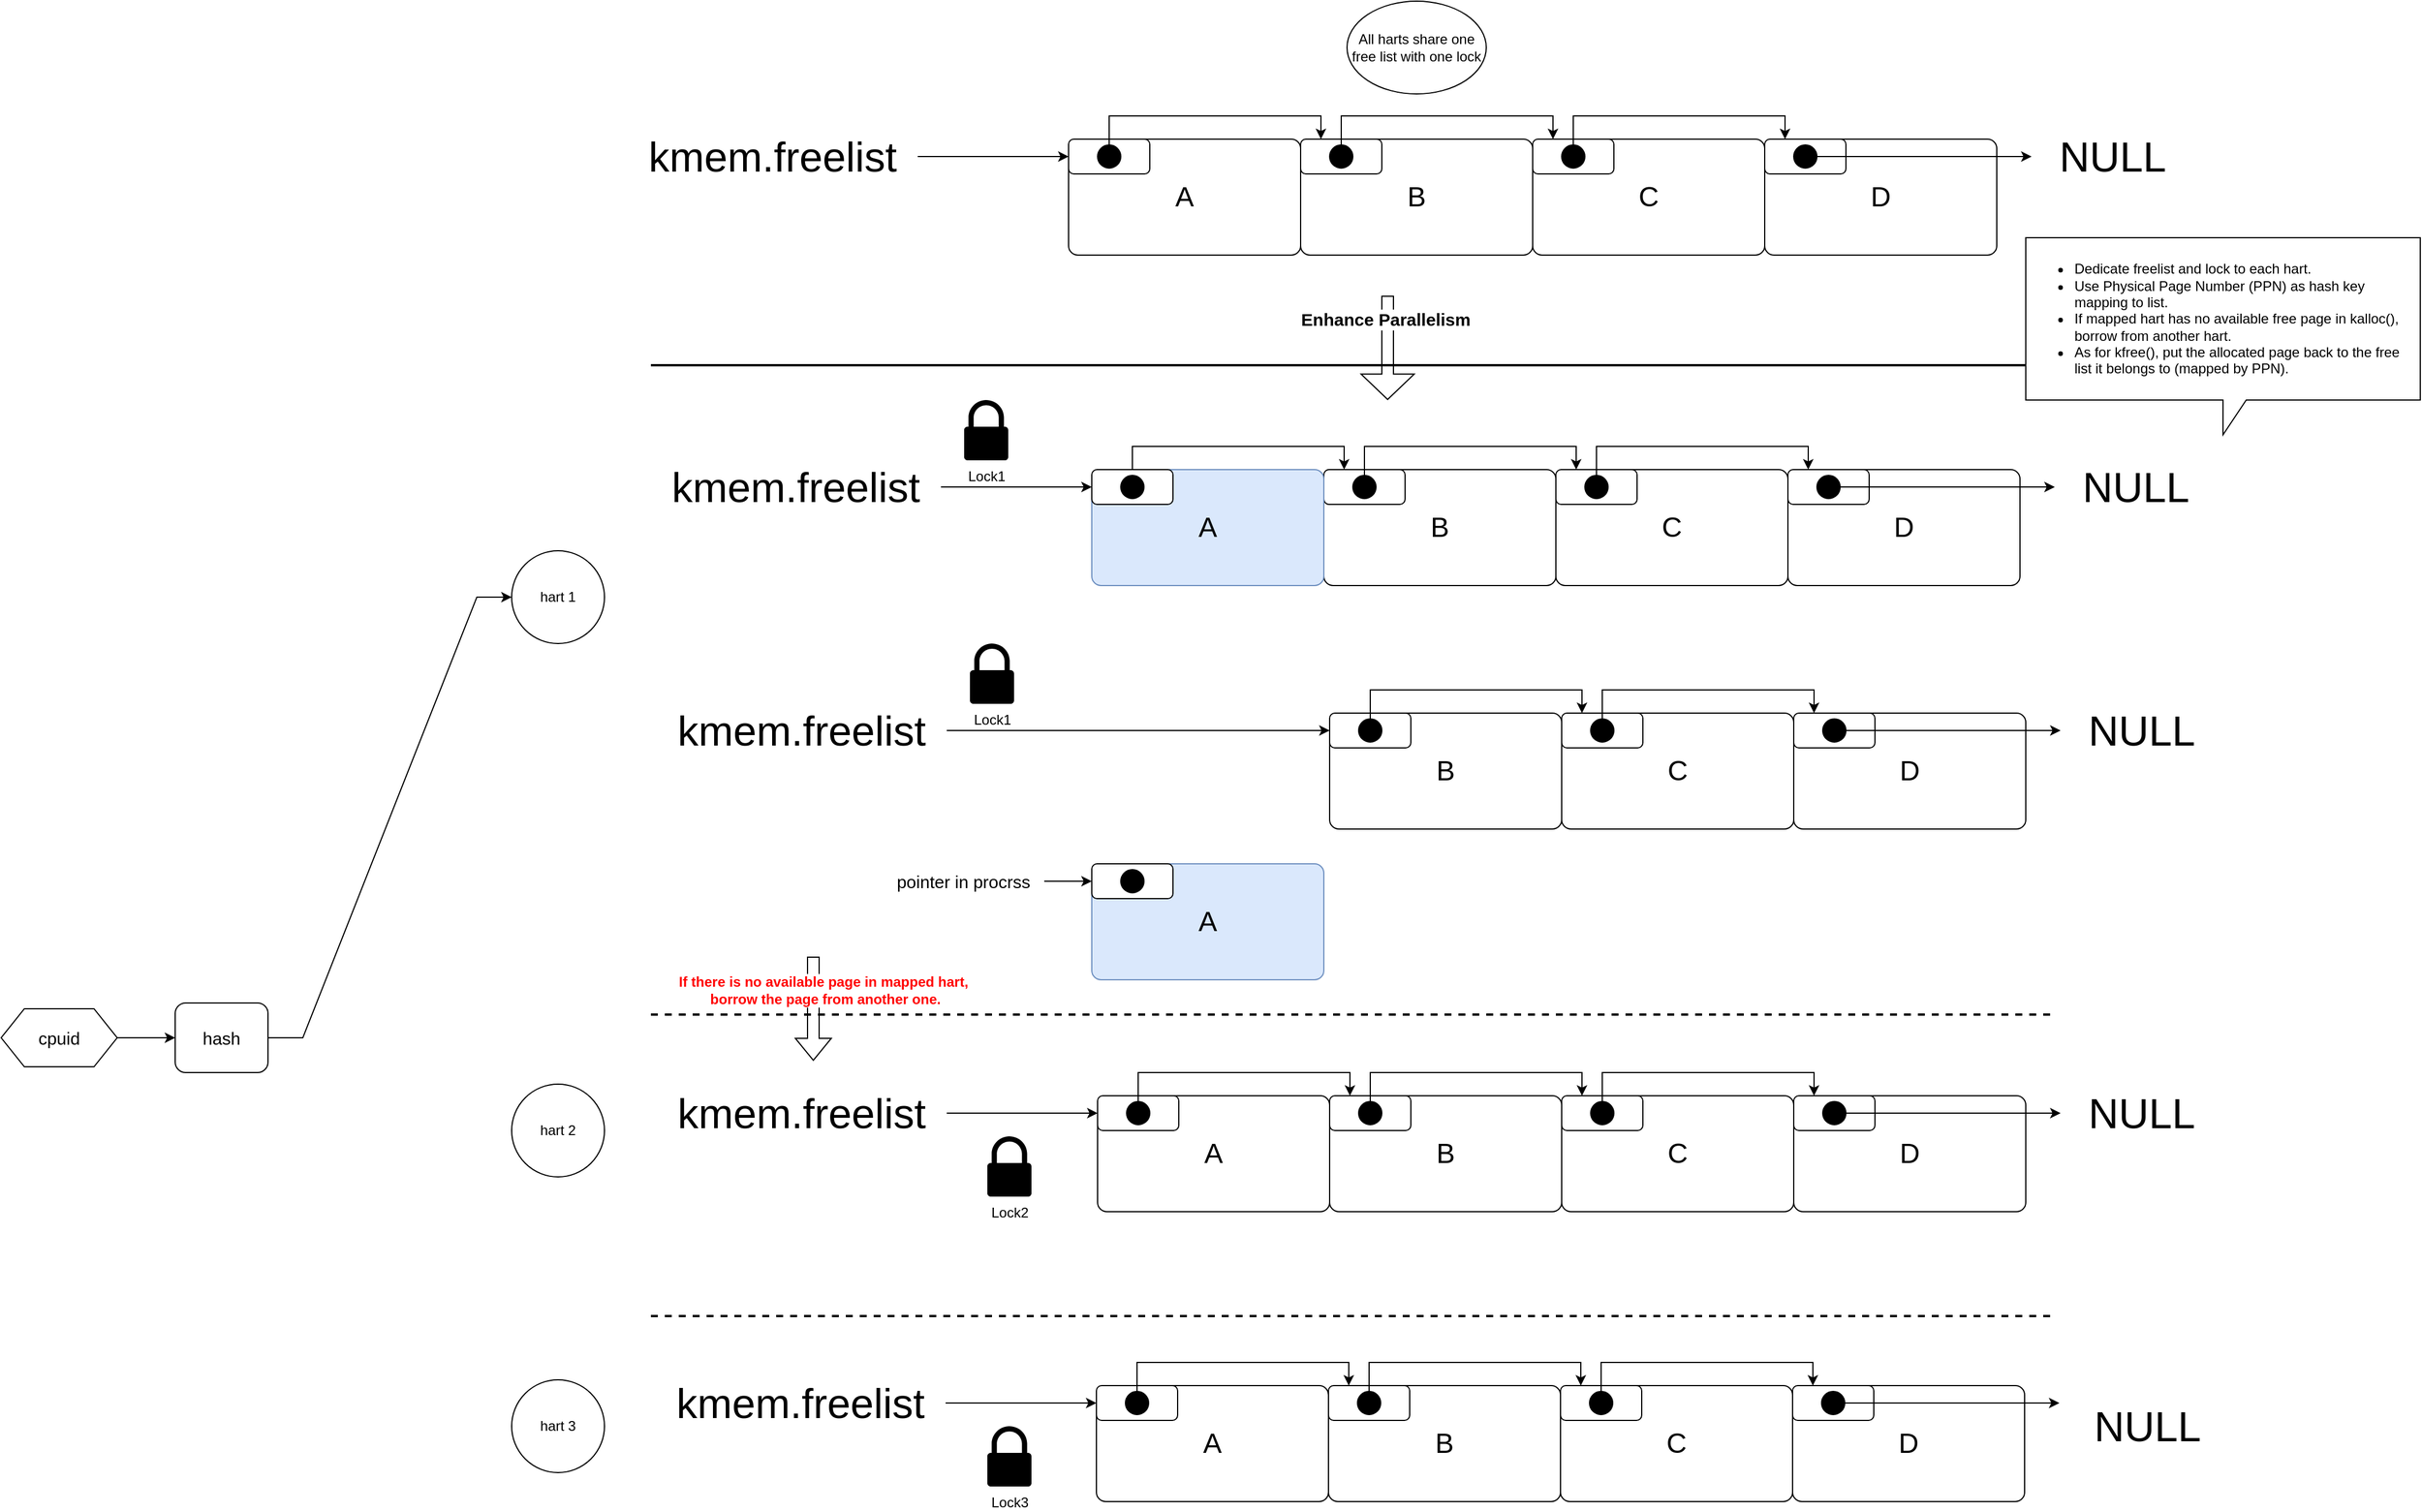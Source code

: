 <mxfile version="24.0.7" type="device" pages="2">
  <diagram name="kalloc" id="kCtoNxQHTIjTkG3MpHOd">
    <mxGraphModel dx="1991" dy="893" grid="1" gridSize="10" guides="1" tooltips="1" connect="1" arrows="1" fold="1" page="0" pageScale="1" pageWidth="1654" pageHeight="1169" math="0" shadow="0">
      <root>
        <mxCell id="0" />
        <mxCell id="1" parent="0" />
        <mxCell id="sLaRNnuvpdQnKBJ3Vaf9-1" value="" style="group;fontSize=24;" vertex="1" connectable="0" parent="1">
          <mxGeometry x="670" y="135" width="200" height="100" as="geometry" />
        </mxCell>
        <mxCell id="sLaRNnuvpdQnKBJ3Vaf9-2" value="A" style="rounded=1;whiteSpace=wrap;html=1;arcSize=8;fontSize=24;" vertex="1" parent="sLaRNnuvpdQnKBJ3Vaf9-1">
          <mxGeometry width="200" height="100" as="geometry" />
        </mxCell>
        <mxCell id="sLaRNnuvpdQnKBJ3Vaf9-3" value="" style="rounded=1;whiteSpace=wrap;html=1;fontSize=24;" vertex="1" parent="sLaRNnuvpdQnKBJ3Vaf9-1">
          <mxGeometry width="70" height="30" as="geometry" />
        </mxCell>
        <mxCell id="sLaRNnuvpdQnKBJ3Vaf9-4" value="" style="ellipse;whiteSpace=wrap;html=1;aspect=fixed;fillColor=#000000;fontSize=24;" vertex="1" parent="sLaRNnuvpdQnKBJ3Vaf9-1">
          <mxGeometry x="25" y="5" width="20" height="20" as="geometry" />
        </mxCell>
        <mxCell id="sLaRNnuvpdQnKBJ3Vaf9-5" value="" style="group;fontSize=24;" vertex="1" connectable="0" parent="1">
          <mxGeometry x="870" y="135" width="200" height="100" as="geometry" />
        </mxCell>
        <mxCell id="sLaRNnuvpdQnKBJ3Vaf9-6" value="B" style="rounded=1;whiteSpace=wrap;html=1;arcSize=8;fontSize=24;" vertex="1" parent="sLaRNnuvpdQnKBJ3Vaf9-5">
          <mxGeometry width="200" height="100" as="geometry" />
        </mxCell>
        <mxCell id="sLaRNnuvpdQnKBJ3Vaf9-7" value="" style="rounded=1;whiteSpace=wrap;html=1;fontSize=24;" vertex="1" parent="sLaRNnuvpdQnKBJ3Vaf9-5">
          <mxGeometry width="70" height="30" as="geometry" />
        </mxCell>
        <mxCell id="sLaRNnuvpdQnKBJ3Vaf9-8" value="" style="ellipse;whiteSpace=wrap;html=1;aspect=fixed;fillColor=#000000;fontSize=24;" vertex="1" parent="sLaRNnuvpdQnKBJ3Vaf9-5">
          <mxGeometry x="25" y="5" width="20" height="20" as="geometry" />
        </mxCell>
        <mxCell id="sLaRNnuvpdQnKBJ3Vaf9-9" value="" style="group;fontSize=24;" vertex="1" connectable="0" parent="1">
          <mxGeometry x="1070" y="135" width="200" height="100" as="geometry" />
        </mxCell>
        <mxCell id="sLaRNnuvpdQnKBJ3Vaf9-10" value="C" style="rounded=1;whiteSpace=wrap;html=1;arcSize=8;fontSize=24;" vertex="1" parent="sLaRNnuvpdQnKBJ3Vaf9-9">
          <mxGeometry width="200" height="100" as="geometry" />
        </mxCell>
        <mxCell id="sLaRNnuvpdQnKBJ3Vaf9-11" value="" style="rounded=1;whiteSpace=wrap;html=1;fontSize=24;" vertex="1" parent="sLaRNnuvpdQnKBJ3Vaf9-9">
          <mxGeometry width="70" height="30" as="geometry" />
        </mxCell>
        <mxCell id="sLaRNnuvpdQnKBJ3Vaf9-12" value="" style="ellipse;whiteSpace=wrap;html=1;aspect=fixed;fillColor=#000000;fontSize=24;" vertex="1" parent="sLaRNnuvpdQnKBJ3Vaf9-9">
          <mxGeometry x="25" y="5" width="20" height="20" as="geometry" />
        </mxCell>
        <mxCell id="sLaRNnuvpdQnKBJ3Vaf9-13" value="" style="group;fontSize=24;" vertex="1" connectable="0" parent="1">
          <mxGeometry x="1270" y="135" width="200" height="100" as="geometry" />
        </mxCell>
        <mxCell id="sLaRNnuvpdQnKBJ3Vaf9-14" value="D" style="rounded=1;whiteSpace=wrap;html=1;arcSize=8;fontSize=24;" vertex="1" parent="sLaRNnuvpdQnKBJ3Vaf9-13">
          <mxGeometry width="200" height="100" as="geometry" />
        </mxCell>
        <mxCell id="sLaRNnuvpdQnKBJ3Vaf9-15" value="" style="rounded=1;whiteSpace=wrap;html=1;fontSize=24;" vertex="1" parent="sLaRNnuvpdQnKBJ3Vaf9-13">
          <mxGeometry width="70" height="30" as="geometry" />
        </mxCell>
        <mxCell id="sLaRNnuvpdQnKBJ3Vaf9-16" value="" style="ellipse;whiteSpace=wrap;html=1;aspect=fixed;fillColor=#000000;fontSize=24;" vertex="1" parent="sLaRNnuvpdQnKBJ3Vaf9-13">
          <mxGeometry x="25" y="5" width="20" height="20" as="geometry" />
        </mxCell>
        <mxCell id="sLaRNnuvpdQnKBJ3Vaf9-17" style="edgeStyle=orthogonalEdgeStyle;rounded=0;orthogonalLoop=1;jettySize=auto;html=1;entryX=0;entryY=0.5;entryDx=0;entryDy=0;" edge="1" parent="1" source="sLaRNnuvpdQnKBJ3Vaf9-18" target="sLaRNnuvpdQnKBJ3Vaf9-3">
          <mxGeometry relative="1" as="geometry" />
        </mxCell>
        <mxCell id="sLaRNnuvpdQnKBJ3Vaf9-18" value="&lt;span style=&quot;font-size: 36px;&quot;&gt;kmem.freelist&lt;/span&gt;" style="text;html=1;align=center;verticalAlign=middle;whiteSpace=wrap;rounded=0;" vertex="1" parent="1">
          <mxGeometry x="290" y="130" width="250" height="40" as="geometry" />
        </mxCell>
        <mxCell id="sLaRNnuvpdQnKBJ3Vaf9-19" style="edgeStyle=orthogonalEdgeStyle;rounded=0;orthogonalLoop=1;jettySize=auto;html=1;exitX=0.5;exitY=0;exitDx=0;exitDy=0;entryX=0.25;entryY=0;entryDx=0;entryDy=0;fontSize=24;" edge="1" parent="1" source="sLaRNnuvpdQnKBJ3Vaf9-4" target="sLaRNnuvpdQnKBJ3Vaf9-7">
          <mxGeometry relative="1" as="geometry" />
        </mxCell>
        <mxCell id="sLaRNnuvpdQnKBJ3Vaf9-20" style="edgeStyle=orthogonalEdgeStyle;rounded=0;orthogonalLoop=1;jettySize=auto;html=1;exitX=0.5;exitY=0;exitDx=0;exitDy=0;entryX=0.25;entryY=0;entryDx=0;entryDy=0;fontSize=24;" edge="1" parent="1" source="sLaRNnuvpdQnKBJ3Vaf9-8" target="sLaRNnuvpdQnKBJ3Vaf9-11">
          <mxGeometry relative="1" as="geometry" />
        </mxCell>
        <mxCell id="sLaRNnuvpdQnKBJ3Vaf9-21" style="edgeStyle=orthogonalEdgeStyle;rounded=0;orthogonalLoop=1;jettySize=auto;html=1;exitX=0.5;exitY=0;exitDx=0;exitDy=0;entryX=0.25;entryY=0;entryDx=0;entryDy=0;fontSize=24;" edge="1" parent="1" source="sLaRNnuvpdQnKBJ3Vaf9-12" target="sLaRNnuvpdQnKBJ3Vaf9-15">
          <mxGeometry relative="1" as="geometry" />
        </mxCell>
        <mxCell id="sLaRNnuvpdQnKBJ3Vaf9-22" value="&lt;span style=&quot;font-size: 36px;&quot;&gt;NULL&lt;/span&gt;" style="text;html=1;align=center;verticalAlign=middle;whiteSpace=wrap;rounded=0;" vertex="1" parent="1">
          <mxGeometry x="1500" y="130" width="140" height="40" as="geometry" />
        </mxCell>
        <mxCell id="sLaRNnuvpdQnKBJ3Vaf9-23" style="edgeStyle=orthogonalEdgeStyle;rounded=0;orthogonalLoop=1;jettySize=auto;html=1;exitX=1;exitY=0.5;exitDx=0;exitDy=0;" edge="1" parent="1" source="sLaRNnuvpdQnKBJ3Vaf9-16" target="sLaRNnuvpdQnKBJ3Vaf9-22">
          <mxGeometry relative="1" as="geometry" />
        </mxCell>
        <mxCell id="sLaRNnuvpdQnKBJ3Vaf9-26" value="Lock1" style="sketch=0;pointerEvents=1;shadow=0;dashed=0;html=1;strokeColor=none;fillColor=#000000;labelPosition=center;verticalLabelPosition=bottom;verticalAlign=top;outlineConnect=0;align=center;shape=mxgraph.office.security.lock_protected;" vertex="1" parent="1">
          <mxGeometry x="580" y="360" width="38" height="52" as="geometry" />
        </mxCell>
        <mxCell id="sLaRNnuvpdQnKBJ3Vaf9-31" value="" style="group;fontSize=24;" vertex="1" connectable="0" parent="1">
          <mxGeometry x="890" y="420" width="200" height="100" as="geometry" />
        </mxCell>
        <mxCell id="sLaRNnuvpdQnKBJ3Vaf9-32" value="B" style="rounded=1;whiteSpace=wrap;html=1;arcSize=8;fontSize=24;" vertex="1" parent="sLaRNnuvpdQnKBJ3Vaf9-31">
          <mxGeometry width="200" height="100" as="geometry" />
        </mxCell>
        <mxCell id="sLaRNnuvpdQnKBJ3Vaf9-33" value="" style="rounded=1;whiteSpace=wrap;html=1;fontSize=24;" vertex="1" parent="sLaRNnuvpdQnKBJ3Vaf9-31">
          <mxGeometry width="70" height="30" as="geometry" />
        </mxCell>
        <mxCell id="sLaRNnuvpdQnKBJ3Vaf9-34" value="" style="ellipse;whiteSpace=wrap;html=1;aspect=fixed;fillColor=#000000;fontSize=24;" vertex="1" parent="sLaRNnuvpdQnKBJ3Vaf9-31">
          <mxGeometry x="25" y="5" width="20" height="20" as="geometry" />
        </mxCell>
        <mxCell id="sLaRNnuvpdQnKBJ3Vaf9-35" value="" style="group;fontSize=24;" vertex="1" connectable="0" parent="1">
          <mxGeometry x="1090" y="420" width="200" height="100" as="geometry" />
        </mxCell>
        <mxCell id="sLaRNnuvpdQnKBJ3Vaf9-36" value="C" style="rounded=1;whiteSpace=wrap;html=1;arcSize=8;fontSize=24;" vertex="1" parent="sLaRNnuvpdQnKBJ3Vaf9-35">
          <mxGeometry width="200" height="100" as="geometry" />
        </mxCell>
        <mxCell id="sLaRNnuvpdQnKBJ3Vaf9-37" value="" style="rounded=1;whiteSpace=wrap;html=1;fontSize=24;" vertex="1" parent="sLaRNnuvpdQnKBJ3Vaf9-35">
          <mxGeometry width="70" height="30" as="geometry" />
        </mxCell>
        <mxCell id="sLaRNnuvpdQnKBJ3Vaf9-38" value="" style="ellipse;whiteSpace=wrap;html=1;aspect=fixed;fillColor=#000000;fontSize=24;" vertex="1" parent="sLaRNnuvpdQnKBJ3Vaf9-35">
          <mxGeometry x="25" y="5" width="20" height="20" as="geometry" />
        </mxCell>
        <mxCell id="sLaRNnuvpdQnKBJ3Vaf9-39" value="" style="group;fontSize=24;" vertex="1" connectable="0" parent="1">
          <mxGeometry x="1290" y="420" width="200" height="100" as="geometry" />
        </mxCell>
        <mxCell id="sLaRNnuvpdQnKBJ3Vaf9-40" value="D" style="rounded=1;whiteSpace=wrap;html=1;arcSize=8;fontSize=24;" vertex="1" parent="sLaRNnuvpdQnKBJ3Vaf9-39">
          <mxGeometry width="200" height="100" as="geometry" />
        </mxCell>
        <mxCell id="sLaRNnuvpdQnKBJ3Vaf9-41" value="" style="rounded=1;whiteSpace=wrap;html=1;fontSize=24;" vertex="1" parent="sLaRNnuvpdQnKBJ3Vaf9-39">
          <mxGeometry width="70" height="30" as="geometry" />
        </mxCell>
        <mxCell id="sLaRNnuvpdQnKBJ3Vaf9-42" value="" style="ellipse;whiteSpace=wrap;html=1;aspect=fixed;fillColor=#000000;fontSize=24;" vertex="1" parent="sLaRNnuvpdQnKBJ3Vaf9-39">
          <mxGeometry x="25" y="5" width="20" height="20" as="geometry" />
        </mxCell>
        <mxCell id="sLaRNnuvpdQnKBJ3Vaf9-43" style="edgeStyle=orthogonalEdgeStyle;rounded=0;orthogonalLoop=1;jettySize=auto;html=1;entryX=0;entryY=0.5;entryDx=0;entryDy=0;" edge="1" source="sLaRNnuvpdQnKBJ3Vaf9-44" target="sLaRNnuvpdQnKBJ3Vaf9-29" parent="1">
          <mxGeometry relative="1" as="geometry" />
        </mxCell>
        <mxCell id="sLaRNnuvpdQnKBJ3Vaf9-44" value="&lt;span style=&quot;font-size: 36px;&quot;&gt;kmem.freelist&lt;/span&gt;" style="text;html=1;align=center;verticalAlign=middle;whiteSpace=wrap;rounded=0;" vertex="1" parent="1">
          <mxGeometry x="310" y="415" width="250" height="40" as="geometry" />
        </mxCell>
        <mxCell id="sLaRNnuvpdQnKBJ3Vaf9-45" style="edgeStyle=orthogonalEdgeStyle;rounded=0;orthogonalLoop=1;jettySize=auto;html=1;exitX=0.5;exitY=0;exitDx=0;exitDy=0;entryX=0.25;entryY=0;entryDx=0;entryDy=0;fontSize=24;" edge="1" source="sLaRNnuvpdQnKBJ3Vaf9-30" target="sLaRNnuvpdQnKBJ3Vaf9-33" parent="1">
          <mxGeometry relative="1" as="geometry" />
        </mxCell>
        <mxCell id="sLaRNnuvpdQnKBJ3Vaf9-46" style="edgeStyle=orthogonalEdgeStyle;rounded=0;orthogonalLoop=1;jettySize=auto;html=1;exitX=0.5;exitY=0;exitDx=0;exitDy=0;entryX=0.25;entryY=0;entryDx=0;entryDy=0;fontSize=24;" edge="1" source="sLaRNnuvpdQnKBJ3Vaf9-34" target="sLaRNnuvpdQnKBJ3Vaf9-37" parent="1">
          <mxGeometry relative="1" as="geometry" />
        </mxCell>
        <mxCell id="sLaRNnuvpdQnKBJ3Vaf9-47" style="edgeStyle=orthogonalEdgeStyle;rounded=0;orthogonalLoop=1;jettySize=auto;html=1;exitX=0.5;exitY=0;exitDx=0;exitDy=0;entryX=0.25;entryY=0;entryDx=0;entryDy=0;fontSize=24;" edge="1" source="sLaRNnuvpdQnKBJ3Vaf9-38" target="sLaRNnuvpdQnKBJ3Vaf9-41" parent="1">
          <mxGeometry relative="1" as="geometry" />
        </mxCell>
        <mxCell id="sLaRNnuvpdQnKBJ3Vaf9-48" value="&lt;span style=&quot;font-size: 36px;&quot;&gt;NULL&lt;/span&gt;" style="text;html=1;align=center;verticalAlign=middle;whiteSpace=wrap;rounded=0;" vertex="1" parent="1">
          <mxGeometry x="1520" y="415" width="140" height="40" as="geometry" />
        </mxCell>
        <mxCell id="sLaRNnuvpdQnKBJ3Vaf9-49" style="edgeStyle=orthogonalEdgeStyle;rounded=0;orthogonalLoop=1;jettySize=auto;html=1;exitX=1;exitY=0.5;exitDx=0;exitDy=0;" edge="1" source="sLaRNnuvpdQnKBJ3Vaf9-42" target="sLaRNnuvpdQnKBJ3Vaf9-48" parent="1">
          <mxGeometry relative="1" as="geometry" />
        </mxCell>
        <mxCell id="sLaRNnuvpdQnKBJ3Vaf9-50" value="" style="endArrow=none;html=1;rounded=0;strokeWidth=2;" edge="1" parent="1">
          <mxGeometry width="50" height="50" relative="1" as="geometry">
            <mxPoint x="310" y="330" as="sourcePoint" />
            <mxPoint x="1520.909" y="330" as="targetPoint" />
          </mxGeometry>
        </mxCell>
        <mxCell id="sLaRNnuvpdQnKBJ3Vaf9-51" value="" style="group;fontSize=24;" vertex="1" connectable="0" parent="1">
          <mxGeometry x="695" y="960" width="200" height="100" as="geometry" />
        </mxCell>
        <mxCell id="sLaRNnuvpdQnKBJ3Vaf9-52" value="A" style="rounded=1;whiteSpace=wrap;html=1;arcSize=8;fontSize=24;" vertex="1" parent="sLaRNnuvpdQnKBJ3Vaf9-51">
          <mxGeometry width="200" height="100" as="geometry" />
        </mxCell>
        <mxCell id="sLaRNnuvpdQnKBJ3Vaf9-53" value="" style="rounded=1;whiteSpace=wrap;html=1;fontSize=24;" vertex="1" parent="sLaRNnuvpdQnKBJ3Vaf9-51">
          <mxGeometry width="70" height="30" as="geometry" />
        </mxCell>
        <mxCell id="sLaRNnuvpdQnKBJ3Vaf9-54" value="" style="ellipse;whiteSpace=wrap;html=1;aspect=fixed;fillColor=#000000;fontSize=24;" vertex="1" parent="sLaRNnuvpdQnKBJ3Vaf9-51">
          <mxGeometry x="25" y="5" width="20" height="20" as="geometry" />
        </mxCell>
        <mxCell id="sLaRNnuvpdQnKBJ3Vaf9-55" value="" style="group;fontSize=24;" vertex="1" connectable="0" parent="1">
          <mxGeometry x="895" y="960" width="200" height="100" as="geometry" />
        </mxCell>
        <mxCell id="sLaRNnuvpdQnKBJ3Vaf9-56" value="B" style="rounded=1;whiteSpace=wrap;html=1;arcSize=8;fontSize=24;" vertex="1" parent="sLaRNnuvpdQnKBJ3Vaf9-55">
          <mxGeometry width="200" height="100" as="geometry" />
        </mxCell>
        <mxCell id="sLaRNnuvpdQnKBJ3Vaf9-57" value="" style="rounded=1;whiteSpace=wrap;html=1;fontSize=24;" vertex="1" parent="sLaRNnuvpdQnKBJ3Vaf9-55">
          <mxGeometry width="70" height="30" as="geometry" />
        </mxCell>
        <mxCell id="sLaRNnuvpdQnKBJ3Vaf9-58" value="" style="ellipse;whiteSpace=wrap;html=1;aspect=fixed;fillColor=#000000;fontSize=24;" vertex="1" parent="sLaRNnuvpdQnKBJ3Vaf9-55">
          <mxGeometry x="25" y="5" width="20" height="20" as="geometry" />
        </mxCell>
        <mxCell id="sLaRNnuvpdQnKBJ3Vaf9-59" value="" style="group;fontSize=24;" vertex="1" connectable="0" parent="1">
          <mxGeometry x="1095" y="960" width="200" height="100" as="geometry" />
        </mxCell>
        <mxCell id="sLaRNnuvpdQnKBJ3Vaf9-60" value="C" style="rounded=1;whiteSpace=wrap;html=1;arcSize=8;fontSize=24;" vertex="1" parent="sLaRNnuvpdQnKBJ3Vaf9-59">
          <mxGeometry width="200" height="100" as="geometry" />
        </mxCell>
        <mxCell id="sLaRNnuvpdQnKBJ3Vaf9-61" value="" style="rounded=1;whiteSpace=wrap;html=1;fontSize=24;" vertex="1" parent="sLaRNnuvpdQnKBJ3Vaf9-59">
          <mxGeometry width="70" height="30" as="geometry" />
        </mxCell>
        <mxCell id="sLaRNnuvpdQnKBJ3Vaf9-62" value="" style="ellipse;whiteSpace=wrap;html=1;aspect=fixed;fillColor=#000000;fontSize=24;" vertex="1" parent="sLaRNnuvpdQnKBJ3Vaf9-59">
          <mxGeometry x="25" y="5" width="20" height="20" as="geometry" />
        </mxCell>
        <mxCell id="sLaRNnuvpdQnKBJ3Vaf9-63" value="" style="group;fontSize=24;" vertex="1" connectable="0" parent="1">
          <mxGeometry x="1295" y="960" width="200" height="100" as="geometry" />
        </mxCell>
        <mxCell id="sLaRNnuvpdQnKBJ3Vaf9-64" value="D" style="rounded=1;whiteSpace=wrap;html=1;arcSize=8;fontSize=24;" vertex="1" parent="sLaRNnuvpdQnKBJ3Vaf9-63">
          <mxGeometry width="200" height="100" as="geometry" />
        </mxCell>
        <mxCell id="sLaRNnuvpdQnKBJ3Vaf9-65" value="" style="rounded=1;whiteSpace=wrap;html=1;fontSize=24;" vertex="1" parent="sLaRNnuvpdQnKBJ3Vaf9-63">
          <mxGeometry width="70" height="30" as="geometry" />
        </mxCell>
        <mxCell id="sLaRNnuvpdQnKBJ3Vaf9-66" value="" style="ellipse;whiteSpace=wrap;html=1;aspect=fixed;fillColor=#000000;fontSize=24;" vertex="1" parent="sLaRNnuvpdQnKBJ3Vaf9-63">
          <mxGeometry x="25" y="5" width="20" height="20" as="geometry" />
        </mxCell>
        <mxCell id="sLaRNnuvpdQnKBJ3Vaf9-67" style="edgeStyle=orthogonalEdgeStyle;rounded=0;orthogonalLoop=1;jettySize=auto;html=1;entryX=0;entryY=0.5;entryDx=0;entryDy=0;" edge="1" source="sLaRNnuvpdQnKBJ3Vaf9-68" target="sLaRNnuvpdQnKBJ3Vaf9-53" parent="1">
          <mxGeometry relative="1" as="geometry" />
        </mxCell>
        <mxCell id="sLaRNnuvpdQnKBJ3Vaf9-68" value="&lt;span style=&quot;font-size: 36px;&quot;&gt;kmem.freelist&lt;/span&gt;" style="text;html=1;align=center;verticalAlign=middle;whiteSpace=wrap;rounded=0;" vertex="1" parent="1">
          <mxGeometry x="315" y="955" width="250" height="40" as="geometry" />
        </mxCell>
        <mxCell id="sLaRNnuvpdQnKBJ3Vaf9-69" style="edgeStyle=orthogonalEdgeStyle;rounded=0;orthogonalLoop=1;jettySize=auto;html=1;exitX=0.5;exitY=0;exitDx=0;exitDy=0;entryX=0.25;entryY=0;entryDx=0;entryDy=0;fontSize=24;" edge="1" source="sLaRNnuvpdQnKBJ3Vaf9-54" target="sLaRNnuvpdQnKBJ3Vaf9-57" parent="1">
          <mxGeometry relative="1" as="geometry" />
        </mxCell>
        <mxCell id="sLaRNnuvpdQnKBJ3Vaf9-70" style="edgeStyle=orthogonalEdgeStyle;rounded=0;orthogonalLoop=1;jettySize=auto;html=1;exitX=0.5;exitY=0;exitDx=0;exitDy=0;entryX=0.25;entryY=0;entryDx=0;entryDy=0;fontSize=24;" edge="1" source="sLaRNnuvpdQnKBJ3Vaf9-58" target="sLaRNnuvpdQnKBJ3Vaf9-61" parent="1">
          <mxGeometry relative="1" as="geometry" />
        </mxCell>
        <mxCell id="sLaRNnuvpdQnKBJ3Vaf9-71" style="edgeStyle=orthogonalEdgeStyle;rounded=0;orthogonalLoop=1;jettySize=auto;html=1;exitX=0.5;exitY=0;exitDx=0;exitDy=0;entryX=0.25;entryY=0;entryDx=0;entryDy=0;fontSize=24;" edge="1" source="sLaRNnuvpdQnKBJ3Vaf9-62" target="sLaRNnuvpdQnKBJ3Vaf9-65" parent="1">
          <mxGeometry relative="1" as="geometry" />
        </mxCell>
        <mxCell id="sLaRNnuvpdQnKBJ3Vaf9-72" value="&lt;span style=&quot;font-size: 36px;&quot;&gt;NULL&lt;/span&gt;" style="text;html=1;align=center;verticalAlign=middle;whiteSpace=wrap;rounded=0;" vertex="1" parent="1">
          <mxGeometry x="1525" y="955" width="140" height="40" as="geometry" />
        </mxCell>
        <mxCell id="sLaRNnuvpdQnKBJ3Vaf9-73" style="edgeStyle=orthogonalEdgeStyle;rounded=0;orthogonalLoop=1;jettySize=auto;html=1;exitX=1;exitY=0.5;exitDx=0;exitDy=0;" edge="1" source="sLaRNnuvpdQnKBJ3Vaf9-66" target="sLaRNnuvpdQnKBJ3Vaf9-72" parent="1">
          <mxGeometry relative="1" as="geometry" />
        </mxCell>
        <mxCell id="sLaRNnuvpdQnKBJ3Vaf9-74" value="" style="group;fontSize=24;" vertex="1" connectable="0" parent="1">
          <mxGeometry x="694" y="1210" width="200" height="100" as="geometry" />
        </mxCell>
        <mxCell id="sLaRNnuvpdQnKBJ3Vaf9-75" value="A" style="rounded=1;whiteSpace=wrap;html=1;arcSize=8;fontSize=24;" vertex="1" parent="sLaRNnuvpdQnKBJ3Vaf9-74">
          <mxGeometry width="200" height="100" as="geometry" />
        </mxCell>
        <mxCell id="sLaRNnuvpdQnKBJ3Vaf9-76" value="" style="rounded=1;whiteSpace=wrap;html=1;fontSize=24;" vertex="1" parent="sLaRNnuvpdQnKBJ3Vaf9-74">
          <mxGeometry width="70" height="30" as="geometry" />
        </mxCell>
        <mxCell id="sLaRNnuvpdQnKBJ3Vaf9-77" value="" style="ellipse;whiteSpace=wrap;html=1;aspect=fixed;fillColor=#000000;fontSize=24;" vertex="1" parent="sLaRNnuvpdQnKBJ3Vaf9-74">
          <mxGeometry x="25" y="5" width="20" height="20" as="geometry" />
        </mxCell>
        <mxCell id="sLaRNnuvpdQnKBJ3Vaf9-78" value="" style="group;fontSize=24;" vertex="1" connectable="0" parent="1">
          <mxGeometry x="894" y="1210" width="200" height="100" as="geometry" />
        </mxCell>
        <mxCell id="sLaRNnuvpdQnKBJ3Vaf9-79" value="B" style="rounded=1;whiteSpace=wrap;html=1;arcSize=8;fontSize=24;" vertex="1" parent="sLaRNnuvpdQnKBJ3Vaf9-78">
          <mxGeometry width="200" height="100" as="geometry" />
        </mxCell>
        <mxCell id="sLaRNnuvpdQnKBJ3Vaf9-80" value="" style="rounded=1;whiteSpace=wrap;html=1;fontSize=24;" vertex="1" parent="sLaRNnuvpdQnKBJ3Vaf9-78">
          <mxGeometry width="70" height="30" as="geometry" />
        </mxCell>
        <mxCell id="sLaRNnuvpdQnKBJ3Vaf9-81" value="" style="ellipse;whiteSpace=wrap;html=1;aspect=fixed;fillColor=#000000;fontSize=24;" vertex="1" parent="sLaRNnuvpdQnKBJ3Vaf9-78">
          <mxGeometry x="25" y="5" width="20" height="20" as="geometry" />
        </mxCell>
        <mxCell id="sLaRNnuvpdQnKBJ3Vaf9-82" value="" style="group;fontSize=24;" vertex="1" connectable="0" parent="1">
          <mxGeometry x="1094" y="1210" width="200" height="100" as="geometry" />
        </mxCell>
        <mxCell id="sLaRNnuvpdQnKBJ3Vaf9-83" value="C" style="rounded=1;whiteSpace=wrap;html=1;arcSize=8;fontSize=24;" vertex="1" parent="sLaRNnuvpdQnKBJ3Vaf9-82">
          <mxGeometry width="200" height="100" as="geometry" />
        </mxCell>
        <mxCell id="sLaRNnuvpdQnKBJ3Vaf9-84" value="" style="rounded=1;whiteSpace=wrap;html=1;fontSize=24;" vertex="1" parent="sLaRNnuvpdQnKBJ3Vaf9-82">
          <mxGeometry width="70" height="30" as="geometry" />
        </mxCell>
        <mxCell id="sLaRNnuvpdQnKBJ3Vaf9-85" value="" style="ellipse;whiteSpace=wrap;html=1;aspect=fixed;fillColor=#000000;fontSize=24;" vertex="1" parent="sLaRNnuvpdQnKBJ3Vaf9-82">
          <mxGeometry x="25" y="5" width="20" height="20" as="geometry" />
        </mxCell>
        <mxCell id="sLaRNnuvpdQnKBJ3Vaf9-86" value="" style="group;fontSize=24;" vertex="1" connectable="0" parent="1">
          <mxGeometry x="1294" y="1210" width="200" height="100" as="geometry" />
        </mxCell>
        <mxCell id="sLaRNnuvpdQnKBJ3Vaf9-87" value="D" style="rounded=1;whiteSpace=wrap;html=1;arcSize=8;fontSize=24;" vertex="1" parent="sLaRNnuvpdQnKBJ3Vaf9-86">
          <mxGeometry width="200" height="100" as="geometry" />
        </mxCell>
        <mxCell id="sLaRNnuvpdQnKBJ3Vaf9-88" value="" style="rounded=1;whiteSpace=wrap;html=1;fontSize=24;" vertex="1" parent="sLaRNnuvpdQnKBJ3Vaf9-86">
          <mxGeometry width="70" height="30" as="geometry" />
        </mxCell>
        <mxCell id="sLaRNnuvpdQnKBJ3Vaf9-89" value="" style="ellipse;whiteSpace=wrap;html=1;aspect=fixed;fillColor=#000000;fontSize=24;" vertex="1" parent="sLaRNnuvpdQnKBJ3Vaf9-86">
          <mxGeometry x="25" y="5" width="20" height="20" as="geometry" />
        </mxCell>
        <mxCell id="sLaRNnuvpdQnKBJ3Vaf9-90" style="edgeStyle=orthogonalEdgeStyle;rounded=0;orthogonalLoop=1;jettySize=auto;html=1;entryX=0;entryY=0.5;entryDx=0;entryDy=0;" edge="1" source="sLaRNnuvpdQnKBJ3Vaf9-91" target="sLaRNnuvpdQnKBJ3Vaf9-76" parent="1">
          <mxGeometry relative="1" as="geometry" />
        </mxCell>
        <mxCell id="sLaRNnuvpdQnKBJ3Vaf9-91" value="&lt;span style=&quot;font-size: 36px;&quot;&gt;kmem.freelist&lt;/span&gt;" style="text;html=1;align=center;verticalAlign=middle;whiteSpace=wrap;rounded=0;" vertex="1" parent="1">
          <mxGeometry x="314" y="1205" width="250" height="40" as="geometry" />
        </mxCell>
        <mxCell id="sLaRNnuvpdQnKBJ3Vaf9-92" style="edgeStyle=orthogonalEdgeStyle;rounded=0;orthogonalLoop=1;jettySize=auto;html=1;exitX=0.5;exitY=0;exitDx=0;exitDy=0;entryX=0.25;entryY=0;entryDx=0;entryDy=0;fontSize=24;" edge="1" source="sLaRNnuvpdQnKBJ3Vaf9-77" target="sLaRNnuvpdQnKBJ3Vaf9-80" parent="1">
          <mxGeometry relative="1" as="geometry" />
        </mxCell>
        <mxCell id="sLaRNnuvpdQnKBJ3Vaf9-93" style="edgeStyle=orthogonalEdgeStyle;rounded=0;orthogonalLoop=1;jettySize=auto;html=1;exitX=0.5;exitY=0;exitDx=0;exitDy=0;entryX=0.25;entryY=0;entryDx=0;entryDy=0;fontSize=24;" edge="1" source="sLaRNnuvpdQnKBJ3Vaf9-81" target="sLaRNnuvpdQnKBJ3Vaf9-84" parent="1">
          <mxGeometry relative="1" as="geometry" />
        </mxCell>
        <mxCell id="sLaRNnuvpdQnKBJ3Vaf9-94" style="edgeStyle=orthogonalEdgeStyle;rounded=0;orthogonalLoop=1;jettySize=auto;html=1;exitX=0.5;exitY=0;exitDx=0;exitDy=0;entryX=0.25;entryY=0;entryDx=0;entryDy=0;fontSize=24;" edge="1" source="sLaRNnuvpdQnKBJ3Vaf9-85" target="sLaRNnuvpdQnKBJ3Vaf9-88" parent="1">
          <mxGeometry relative="1" as="geometry" />
        </mxCell>
        <mxCell id="sLaRNnuvpdQnKBJ3Vaf9-95" value="&lt;span style=&quot;font-size: 36px;&quot;&gt;NULL&lt;/span&gt;" style="text;html=1;align=center;verticalAlign=middle;whiteSpace=wrap;rounded=0;" vertex="1" parent="1">
          <mxGeometry x="1530" y="1225" width="140" height="40" as="geometry" />
        </mxCell>
        <mxCell id="sLaRNnuvpdQnKBJ3Vaf9-96" style="edgeStyle=orthogonalEdgeStyle;rounded=0;orthogonalLoop=1;jettySize=auto;html=1;exitX=1;exitY=0.5;exitDx=0;exitDy=0;" edge="1" source="sLaRNnuvpdQnKBJ3Vaf9-89" parent="1">
          <mxGeometry relative="1" as="geometry">
            <mxPoint x="1524" y="1225" as="targetPoint" />
          </mxGeometry>
        </mxCell>
        <mxCell id="sLaRNnuvpdQnKBJ3Vaf9-97" value="All harts share one free list with one lock" style="ellipse;whiteSpace=wrap;html=1;" vertex="1" parent="1">
          <mxGeometry x="910" y="16" width="120" height="80" as="geometry" />
        </mxCell>
        <mxCell id="sLaRNnuvpdQnKBJ3Vaf9-98" value="" style="shape=flexArrow;endArrow=classic;html=1;rounded=0;endWidth=34.815;endSize=6.97;" edge="1" parent="1">
          <mxGeometry width="50" height="50" relative="1" as="geometry">
            <mxPoint x="945" y="270" as="sourcePoint" />
            <mxPoint x="945" y="360" as="targetPoint" />
          </mxGeometry>
        </mxCell>
        <mxCell id="sLaRNnuvpdQnKBJ3Vaf9-99" value="&lt;font style=&quot;font-size: 15px;&quot;&gt;&lt;b&gt;Enhance Parallelism&lt;/b&gt;&lt;/font&gt;" style="edgeLabel;html=1;align=center;verticalAlign=middle;resizable=0;points=[];" vertex="1" connectable="0" parent="sLaRNnuvpdQnKBJ3Vaf9-98">
          <mxGeometry x="-0.581" y="-2" relative="1" as="geometry">
            <mxPoint y="1" as="offset" />
          </mxGeometry>
        </mxCell>
        <mxCell id="sLaRNnuvpdQnKBJ3Vaf9-100" value="hart 1" style="ellipse;whiteSpace=wrap;html=1;aspect=fixed;" vertex="1" parent="1">
          <mxGeometry x="190" y="490" width="80" height="80" as="geometry" />
        </mxCell>
        <mxCell id="sLaRNnuvpdQnKBJ3Vaf9-101" value="hart 2" style="ellipse;whiteSpace=wrap;html=1;aspect=fixed;" vertex="1" parent="1">
          <mxGeometry x="190" y="950" width="80" height="80" as="geometry" />
        </mxCell>
        <mxCell id="sLaRNnuvpdQnKBJ3Vaf9-102" value="hart 3" style="ellipse;whiteSpace=wrap;html=1;aspect=fixed;" vertex="1" parent="1">
          <mxGeometry x="190" y="1205" width="80" height="80" as="geometry" />
        </mxCell>
        <mxCell id="sLaRNnuvpdQnKBJ3Vaf9-103" value="Lock2" style="sketch=0;pointerEvents=1;shadow=0;dashed=0;html=1;strokeColor=none;fillColor=#000000;labelPosition=center;verticalLabelPosition=bottom;verticalAlign=top;outlineConnect=0;align=center;shape=mxgraph.office.security.lock_protected;" vertex="1" parent="1">
          <mxGeometry x="600" y="995" width="38" height="52" as="geometry" />
        </mxCell>
        <mxCell id="sLaRNnuvpdQnKBJ3Vaf9-104" value="Lock3" style="sketch=0;pointerEvents=1;shadow=0;dashed=0;html=1;strokeColor=none;fillColor=#000000;labelPosition=center;verticalLabelPosition=bottom;verticalAlign=top;outlineConnect=0;align=center;shape=mxgraph.office.security.lock_protected;" vertex="1" parent="1">
          <mxGeometry x="600" y="1245" width="38" height="52" as="geometry" />
        </mxCell>
        <mxCell id="sLaRNnuvpdQnKBJ3Vaf9-107" style="edgeStyle=orthogonalEdgeStyle;rounded=0;orthogonalLoop=1;jettySize=auto;html=1;exitX=1;exitY=0.5;exitDx=0;exitDy=0;entryX=0;entryY=0.5;entryDx=0;entryDy=0;fontSize=15;" edge="1" parent="1" source="sLaRNnuvpdQnKBJ3Vaf9-105" target="sLaRNnuvpdQnKBJ3Vaf9-106">
          <mxGeometry relative="1" as="geometry" />
        </mxCell>
        <mxCell id="sLaRNnuvpdQnKBJ3Vaf9-105" value="cpuid" style="shape=hexagon;perimeter=hexagonPerimeter2;whiteSpace=wrap;html=1;fixedSize=1;fontSize=15;" vertex="1" parent="1">
          <mxGeometry x="-250" y="885" width="100" height="50" as="geometry" />
        </mxCell>
        <mxCell id="sLaRNnuvpdQnKBJ3Vaf9-108" style="edgeStyle=entityRelationEdgeStyle;rounded=0;orthogonalLoop=1;jettySize=auto;html=1;exitX=1;exitY=0.5;exitDx=0;exitDy=0;entryX=0;entryY=0.5;entryDx=0;entryDy=0;elbow=vertical;" edge="1" parent="1" source="sLaRNnuvpdQnKBJ3Vaf9-106" target="sLaRNnuvpdQnKBJ3Vaf9-100">
          <mxGeometry relative="1" as="geometry" />
        </mxCell>
        <mxCell id="sLaRNnuvpdQnKBJ3Vaf9-106" value="hash" style="rounded=1;whiteSpace=wrap;html=1;fontSize=15;" vertex="1" parent="1">
          <mxGeometry x="-100" y="880" width="80" height="60" as="geometry" />
        </mxCell>
        <mxCell id="sLaRNnuvpdQnKBJ3Vaf9-117" value="" style="group" vertex="1" connectable="0" parent="1">
          <mxGeometry x="690" y="420" width="200" height="100" as="geometry" />
        </mxCell>
        <mxCell id="sLaRNnuvpdQnKBJ3Vaf9-28" value="A" style="rounded=1;whiteSpace=wrap;html=1;arcSize=8;fontSize=24;fillColor=#dae8fc;strokeColor=#6c8ebf;" vertex="1" parent="sLaRNnuvpdQnKBJ3Vaf9-117">
          <mxGeometry width="200" height="100" as="geometry" />
        </mxCell>
        <mxCell id="sLaRNnuvpdQnKBJ3Vaf9-29" value="" style="rounded=1;whiteSpace=wrap;html=1;fontSize=24;" vertex="1" parent="sLaRNnuvpdQnKBJ3Vaf9-117">
          <mxGeometry width="70" height="30" as="geometry" />
        </mxCell>
        <mxCell id="sLaRNnuvpdQnKBJ3Vaf9-30" value="" style="ellipse;whiteSpace=wrap;html=1;aspect=fixed;fillColor=#000000;fontSize=24;" vertex="1" parent="sLaRNnuvpdQnKBJ3Vaf9-117">
          <mxGeometry x="25" y="5" width="20" height="20" as="geometry" />
        </mxCell>
        <mxCell id="sLaRNnuvpdQnKBJ3Vaf9-118" value="Lock1" style="sketch=0;pointerEvents=1;shadow=0;dashed=0;html=1;strokeColor=none;fillColor=#000000;labelPosition=center;verticalLabelPosition=bottom;verticalAlign=top;outlineConnect=0;align=center;shape=mxgraph.office.security.lock_protected;" vertex="1" parent="1">
          <mxGeometry x="585" y="570" width="38" height="52" as="geometry" />
        </mxCell>
        <mxCell id="sLaRNnuvpdQnKBJ3Vaf9-119" value="" style="group;fontSize=24;" vertex="1" connectable="0" parent="1">
          <mxGeometry x="895" y="630" width="200" height="100" as="geometry" />
        </mxCell>
        <mxCell id="sLaRNnuvpdQnKBJ3Vaf9-120" value="B" style="rounded=1;whiteSpace=wrap;html=1;arcSize=8;fontSize=24;" vertex="1" parent="sLaRNnuvpdQnKBJ3Vaf9-119">
          <mxGeometry width="200" height="100" as="geometry" />
        </mxCell>
        <mxCell id="sLaRNnuvpdQnKBJ3Vaf9-121" value="" style="rounded=1;whiteSpace=wrap;html=1;fontSize=24;" vertex="1" parent="sLaRNnuvpdQnKBJ3Vaf9-119">
          <mxGeometry width="70" height="30" as="geometry" />
        </mxCell>
        <mxCell id="sLaRNnuvpdQnKBJ3Vaf9-122" value="" style="ellipse;whiteSpace=wrap;html=1;aspect=fixed;fillColor=#000000;fontSize=24;" vertex="1" parent="sLaRNnuvpdQnKBJ3Vaf9-119">
          <mxGeometry x="25" y="5" width="20" height="20" as="geometry" />
        </mxCell>
        <mxCell id="sLaRNnuvpdQnKBJ3Vaf9-123" value="" style="group;fontSize=24;" vertex="1" connectable="0" parent="1">
          <mxGeometry x="1095" y="630" width="200" height="100" as="geometry" />
        </mxCell>
        <mxCell id="sLaRNnuvpdQnKBJ3Vaf9-124" value="C" style="rounded=1;whiteSpace=wrap;html=1;arcSize=8;fontSize=24;" vertex="1" parent="sLaRNnuvpdQnKBJ3Vaf9-123">
          <mxGeometry width="200" height="100" as="geometry" />
        </mxCell>
        <mxCell id="sLaRNnuvpdQnKBJ3Vaf9-125" value="" style="rounded=1;whiteSpace=wrap;html=1;fontSize=24;" vertex="1" parent="sLaRNnuvpdQnKBJ3Vaf9-123">
          <mxGeometry width="70" height="30" as="geometry" />
        </mxCell>
        <mxCell id="sLaRNnuvpdQnKBJ3Vaf9-126" value="" style="ellipse;whiteSpace=wrap;html=1;aspect=fixed;fillColor=#000000;fontSize=24;" vertex="1" parent="sLaRNnuvpdQnKBJ3Vaf9-123">
          <mxGeometry x="25" y="5" width="20" height="20" as="geometry" />
        </mxCell>
        <mxCell id="sLaRNnuvpdQnKBJ3Vaf9-127" value="" style="group;fontSize=24;" vertex="1" connectable="0" parent="1">
          <mxGeometry x="1295" y="630" width="200" height="100" as="geometry" />
        </mxCell>
        <mxCell id="sLaRNnuvpdQnKBJ3Vaf9-128" value="D" style="rounded=1;whiteSpace=wrap;html=1;arcSize=8;fontSize=24;" vertex="1" parent="sLaRNnuvpdQnKBJ3Vaf9-127">
          <mxGeometry width="200" height="100" as="geometry" />
        </mxCell>
        <mxCell id="sLaRNnuvpdQnKBJ3Vaf9-129" value="" style="rounded=1;whiteSpace=wrap;html=1;fontSize=24;" vertex="1" parent="sLaRNnuvpdQnKBJ3Vaf9-127">
          <mxGeometry width="70" height="30" as="geometry" />
        </mxCell>
        <mxCell id="sLaRNnuvpdQnKBJ3Vaf9-130" value="" style="ellipse;whiteSpace=wrap;html=1;aspect=fixed;fillColor=#000000;fontSize=24;" vertex="1" parent="sLaRNnuvpdQnKBJ3Vaf9-127">
          <mxGeometry x="25" y="5" width="20" height="20" as="geometry" />
        </mxCell>
        <mxCell id="sLaRNnuvpdQnKBJ3Vaf9-131" style="edgeStyle=orthogonalEdgeStyle;rounded=0;orthogonalLoop=1;jettySize=auto;html=1;entryX=0;entryY=0.5;entryDx=0;entryDy=0;" edge="1" source="sLaRNnuvpdQnKBJ3Vaf9-132" target="sLaRNnuvpdQnKBJ3Vaf9-121" parent="1">
          <mxGeometry relative="1" as="geometry">
            <mxPoint x="695" y="645" as="targetPoint" />
          </mxGeometry>
        </mxCell>
        <mxCell id="sLaRNnuvpdQnKBJ3Vaf9-132" value="&lt;span style=&quot;font-size: 36px;&quot;&gt;kmem.freelist&lt;/span&gt;" style="text;html=1;align=center;verticalAlign=middle;whiteSpace=wrap;rounded=0;" vertex="1" parent="1">
          <mxGeometry x="315" y="625" width="250" height="40" as="geometry" />
        </mxCell>
        <mxCell id="sLaRNnuvpdQnKBJ3Vaf9-134" style="edgeStyle=orthogonalEdgeStyle;rounded=0;orthogonalLoop=1;jettySize=auto;html=1;exitX=0.5;exitY=0;exitDx=0;exitDy=0;entryX=0.25;entryY=0;entryDx=0;entryDy=0;fontSize=24;" edge="1" source="sLaRNnuvpdQnKBJ3Vaf9-122" target="sLaRNnuvpdQnKBJ3Vaf9-125" parent="1">
          <mxGeometry relative="1" as="geometry" />
        </mxCell>
        <mxCell id="sLaRNnuvpdQnKBJ3Vaf9-135" style="edgeStyle=orthogonalEdgeStyle;rounded=0;orthogonalLoop=1;jettySize=auto;html=1;exitX=0.5;exitY=0;exitDx=0;exitDy=0;entryX=0.25;entryY=0;entryDx=0;entryDy=0;fontSize=24;" edge="1" source="sLaRNnuvpdQnKBJ3Vaf9-126" target="sLaRNnuvpdQnKBJ3Vaf9-129" parent="1">
          <mxGeometry relative="1" as="geometry" />
        </mxCell>
        <mxCell id="sLaRNnuvpdQnKBJ3Vaf9-136" value="&lt;span style=&quot;font-size: 36px;&quot;&gt;NULL&lt;/span&gt;" style="text;html=1;align=center;verticalAlign=middle;whiteSpace=wrap;rounded=0;" vertex="1" parent="1">
          <mxGeometry x="1525" y="625" width="140" height="40" as="geometry" />
        </mxCell>
        <mxCell id="sLaRNnuvpdQnKBJ3Vaf9-137" style="edgeStyle=orthogonalEdgeStyle;rounded=0;orthogonalLoop=1;jettySize=auto;html=1;exitX=1;exitY=0.5;exitDx=0;exitDy=0;" edge="1" source="sLaRNnuvpdQnKBJ3Vaf9-130" target="sLaRNnuvpdQnKBJ3Vaf9-136" parent="1">
          <mxGeometry relative="1" as="geometry" />
        </mxCell>
        <mxCell id="sLaRNnuvpdQnKBJ3Vaf9-142" value="" style="group" vertex="1" connectable="0" parent="1">
          <mxGeometry x="690" y="760" width="200" height="100" as="geometry" />
        </mxCell>
        <mxCell id="sLaRNnuvpdQnKBJ3Vaf9-143" value="A" style="rounded=1;whiteSpace=wrap;html=1;arcSize=8;fontSize=24;fillColor=#dae8fc;strokeColor=#6c8ebf;" vertex="1" parent="sLaRNnuvpdQnKBJ3Vaf9-142">
          <mxGeometry width="200" height="100" as="geometry" />
        </mxCell>
        <mxCell id="sLaRNnuvpdQnKBJ3Vaf9-144" value="" style="rounded=1;whiteSpace=wrap;html=1;fontSize=24;" vertex="1" parent="sLaRNnuvpdQnKBJ3Vaf9-142">
          <mxGeometry width="70" height="30" as="geometry" />
        </mxCell>
        <mxCell id="sLaRNnuvpdQnKBJ3Vaf9-145" value="" style="ellipse;whiteSpace=wrap;html=1;aspect=fixed;fillColor=#000000;fontSize=24;" vertex="1" parent="sLaRNnuvpdQnKBJ3Vaf9-142">
          <mxGeometry x="25" y="5" width="20" height="20" as="geometry" />
        </mxCell>
        <mxCell id="sLaRNnuvpdQnKBJ3Vaf9-147" style="edgeStyle=orthogonalEdgeStyle;rounded=0;orthogonalLoop=1;jettySize=auto;html=1;entryX=0;entryY=0.5;entryDx=0;entryDy=0;" edge="1" parent="1" source="sLaRNnuvpdQnKBJ3Vaf9-146" target="sLaRNnuvpdQnKBJ3Vaf9-144">
          <mxGeometry relative="1" as="geometry" />
        </mxCell>
        <mxCell id="sLaRNnuvpdQnKBJ3Vaf9-146" value="&lt;font style=&quot;font-size: 15px;&quot;&gt;pointer in procrss&lt;/font&gt;" style="text;html=1;align=center;verticalAlign=middle;whiteSpace=wrap;rounded=0;" vertex="1" parent="1">
          <mxGeometry x="510" y="760" width="139" height="30" as="geometry" />
        </mxCell>
        <mxCell id="sLaRNnuvpdQnKBJ3Vaf9-148" value="" style="endArrow=none;html=1;rounded=0;strokeWidth=2;dashed=1;" edge="1" parent="1">
          <mxGeometry width="50" height="50" relative="1" as="geometry">
            <mxPoint x="310" y="890" as="sourcePoint" />
            <mxPoint x="1520.909" y="890" as="targetPoint" />
          </mxGeometry>
        </mxCell>
        <mxCell id="sLaRNnuvpdQnKBJ3Vaf9-149" value="" style="endArrow=none;html=1;rounded=0;strokeWidth=2;dashed=1;" edge="1" parent="1">
          <mxGeometry width="50" height="50" relative="1" as="geometry">
            <mxPoint x="310" y="1150" as="sourcePoint" />
            <mxPoint x="1520.909" y="1150" as="targetPoint" />
          </mxGeometry>
        </mxCell>
        <mxCell id="sLaRNnuvpdQnKBJ3Vaf9-150" value="" style="shape=flexArrow;endArrow=classic;html=1;rounded=0;" edge="1" parent="1">
          <mxGeometry width="50" height="50" relative="1" as="geometry">
            <mxPoint x="450" y="840" as="sourcePoint" />
            <mxPoint x="450" y="930" as="targetPoint" />
          </mxGeometry>
        </mxCell>
        <mxCell id="sLaRNnuvpdQnKBJ3Vaf9-151" value="&lt;b style=&quot;font-size: 12px;&quot;&gt;&lt;font color=&quot;#ff0000&quot; style=&quot;font-size: 12px;&quot;&gt;If there is no available page in mapped hart,&amp;nbsp;&lt;/font&gt;&lt;/b&gt;&lt;div style=&quot;font-size: 12px;&quot;&gt;&lt;b&gt;&lt;font color=&quot;#ff0000&quot; style=&quot;font-size: 12px;&quot;&gt;borrow the page from another one.&lt;/font&gt;&lt;/b&gt;&lt;/div&gt;" style="edgeLabel;html=1;align=center;verticalAlign=middle;resizable=0;points=[];" vertex="1" connectable="0" parent="sLaRNnuvpdQnKBJ3Vaf9-150">
          <mxGeometry x="-0.355" y="-5" relative="1" as="geometry">
            <mxPoint x="15" as="offset" />
          </mxGeometry>
        </mxCell>
        <mxCell id="sLaRNnuvpdQnKBJ3Vaf9-158" value="&lt;div&gt;&lt;ul&gt;&lt;li&gt;Dedicate freelist and lock to each hart.&lt;/li&gt;&lt;li&gt;Use Physical Page Number (PPN) as hash key mapping to list.&lt;/li&gt;&lt;li&gt;If mapped hart has no available free page in kalloc(), borrow from another hart.&lt;/li&gt;&lt;li&gt;As for kfree(), put the allocated page back to the free list it belongs to (mapped by PPN).&lt;/li&gt;&lt;/ul&gt;&lt;/div&gt;" style="shape=callout;whiteSpace=wrap;html=1;perimeter=calloutPerimeter;align=left;" vertex="1" parent="1">
          <mxGeometry x="1495" y="220" width="340" height="170" as="geometry" />
        </mxCell>
      </root>
    </mxGraphModel>
  </diagram>
  <diagram id="9Wi-k2Urj8QYx9EfcQ7b" name="cache buffer">
    <mxGraphModel dx="2391" dy="1293" grid="1" gridSize="10" guides="1" tooltips="1" connect="1" arrows="1" fold="1" page="0" pageScale="1" pageWidth="1654" pageHeight="1169" math="0" shadow="0">
      <root>
        <mxCell id="0" />
        <mxCell id="1" parent="0" />
        <mxCell id="Y-8q_d-uEZZUjTxjkZWj-9" style="edgeStyle=orthogonalEdgeStyle;curved=1;rounded=0;orthogonalLoop=1;jettySize=auto;html=1;exitX=1;exitY=0.5;exitDx=0;exitDy=0;" edge="1" parent="1" source="Y-8q_d-uEZZUjTxjkZWj-1" target="Y-8q_d-uEZZUjTxjkZWj-2">
          <mxGeometry relative="1" as="geometry" />
        </mxCell>
        <mxCell id="Y-8q_d-uEZZUjTxjkZWj-14" style="edgeStyle=orthogonalEdgeStyle;curved=1;rounded=0;orthogonalLoop=1;jettySize=auto;html=1;exitX=0;exitY=0.25;exitDx=0;exitDy=0;entryX=0.25;entryY=0;entryDx=0;entryDy=0;" edge="1" parent="1" source="Y-8q_d-uEZZUjTxjkZWj-1" target="Y-8q_d-uEZZUjTxjkZWj-7">
          <mxGeometry relative="1" as="geometry" />
        </mxCell>
        <mxCell id="Y-8q_d-uEZZUjTxjkZWj-1" value="head" style="rounded=1;whiteSpace=wrap;html=1;" vertex="1" parent="1">
          <mxGeometry x="80" y="-50" width="110" height="60" as="geometry" />
        </mxCell>
        <mxCell id="Y-8q_d-uEZZUjTxjkZWj-10" style="edgeStyle=orthogonalEdgeStyle;curved=1;rounded=0;orthogonalLoop=1;jettySize=auto;html=1;exitX=0.5;exitY=1;exitDx=0;exitDy=0;entryX=1;entryY=0.5;entryDx=0;entryDy=0;" edge="1" parent="1" source="Y-8q_d-uEZZUjTxjkZWj-2" target="Y-8q_d-uEZZUjTxjkZWj-3">
          <mxGeometry relative="1" as="geometry" />
        </mxCell>
        <mxCell id="Y-8q_d-uEZZUjTxjkZWj-18" style="edgeStyle=orthogonalEdgeStyle;curved=1;rounded=0;orthogonalLoop=1;jettySize=auto;html=1;exitX=0.75;exitY=0;exitDx=0;exitDy=0;entryX=1;entryY=0.25;entryDx=0;entryDy=0;" edge="1" parent="1" source="Y-8q_d-uEZZUjTxjkZWj-2" target="Y-8q_d-uEZZUjTxjkZWj-1">
          <mxGeometry relative="1" as="geometry" />
        </mxCell>
        <mxCell id="Y-8q_d-uEZZUjTxjkZWj-2" value="buf (cahced block)" style="rounded=1;whiteSpace=wrap;html=1;" vertex="1" parent="1">
          <mxGeometry x="240" y="20" width="110" height="60" as="geometry" />
        </mxCell>
        <mxCell id="Y-8q_d-uEZZUjTxjkZWj-11" style="edgeStyle=orthogonalEdgeStyle;curved=1;rounded=0;orthogonalLoop=1;jettySize=auto;html=1;exitX=0;exitY=0.5;exitDx=0;exitDy=0;entryX=0.75;entryY=1;entryDx=0;entryDy=0;" edge="1" parent="1" source="Y-8q_d-uEZZUjTxjkZWj-3" target="Y-8q_d-uEZZUjTxjkZWj-4">
          <mxGeometry relative="1" as="geometry" />
        </mxCell>
        <mxCell id="Y-8q_d-uEZZUjTxjkZWj-17" style="edgeStyle=orthogonalEdgeStyle;curved=1;rounded=0;orthogonalLoop=1;jettySize=auto;html=1;exitX=1;exitY=0.75;exitDx=0;exitDy=0;entryX=0.75;entryY=1;entryDx=0;entryDy=0;" edge="1" parent="1" source="Y-8q_d-uEZZUjTxjkZWj-3" target="Y-8q_d-uEZZUjTxjkZWj-2">
          <mxGeometry relative="1" as="geometry" />
        </mxCell>
        <mxCell id="Y-8q_d-uEZZUjTxjkZWj-3" value="buf (cahced block)" style="rounded=1;whiteSpace=wrap;html=1;" vertex="1" parent="1">
          <mxGeometry x="130" y="200" width="110" height="60" as="geometry" />
        </mxCell>
        <mxCell id="Y-8q_d-uEZZUjTxjkZWj-12" style="edgeStyle=orthogonalEdgeStyle;curved=1;rounded=0;orthogonalLoop=1;jettySize=auto;html=1;exitX=0.5;exitY=0;exitDx=0;exitDy=0;entryX=0;entryY=0.5;entryDx=0;entryDy=0;" edge="1" parent="1" source="Y-8q_d-uEZZUjTxjkZWj-4" target="Y-8q_d-uEZZUjTxjkZWj-7">
          <mxGeometry relative="1" as="geometry">
            <Array as="points">
              <mxPoint x="-90" y="170" />
              <mxPoint x="-90" y="40" />
            </Array>
          </mxGeometry>
        </mxCell>
        <mxCell id="Y-8q_d-uEZZUjTxjkZWj-16" style="edgeStyle=orthogonalEdgeStyle;curved=1;rounded=0;orthogonalLoop=1;jettySize=auto;html=1;exitX=0.5;exitY=1;exitDx=0;exitDy=0;entryX=0;entryY=0.75;entryDx=0;entryDy=0;" edge="1" parent="1" source="Y-8q_d-uEZZUjTxjkZWj-4" target="Y-8q_d-uEZZUjTxjkZWj-3">
          <mxGeometry relative="1" as="geometry" />
        </mxCell>
        <mxCell id="Y-8q_d-uEZZUjTxjkZWj-4" value="..." style="rounded=1;whiteSpace=wrap;html=1;" vertex="1" parent="1">
          <mxGeometry x="-70" y="140" width="120" height="60" as="geometry" />
        </mxCell>
        <mxCell id="Y-8q_d-uEZZUjTxjkZWj-13" style="edgeStyle=orthogonalEdgeStyle;curved=1;rounded=0;orthogonalLoop=1;jettySize=auto;html=1;exitX=0.5;exitY=0;exitDx=0;exitDy=0;" edge="1" parent="1" source="Y-8q_d-uEZZUjTxjkZWj-7" target="Y-8q_d-uEZZUjTxjkZWj-1">
          <mxGeometry relative="1" as="geometry" />
        </mxCell>
        <mxCell id="Y-8q_d-uEZZUjTxjkZWj-7" value="buf (cahced block)" style="rounded=1;whiteSpace=wrap;html=1;" vertex="1" parent="1">
          <mxGeometry x="-50" y="10" width="110" height="60" as="geometry" />
        </mxCell>
        <mxCell id="Y-8q_d-uEZZUjTxjkZWj-15" style="edgeStyle=orthogonalEdgeStyle;curved=1;rounded=0;orthogonalLoop=1;jettySize=auto;html=1;exitX=0;exitY=0.25;exitDx=0;exitDy=0;entryX=0.006;entryY=0.688;entryDx=0;entryDy=0;entryPerimeter=0;" edge="1" parent="1" source="Y-8q_d-uEZZUjTxjkZWj-7" target="Y-8q_d-uEZZUjTxjkZWj-4">
          <mxGeometry relative="1" as="geometry">
            <Array as="points">
              <mxPoint x="-110" y="25" />
              <mxPoint x="-110" y="181" />
            </Array>
          </mxGeometry>
        </mxCell>
        <mxCell id="Y-8q_d-uEZZUjTxjkZWj-19" value="" style="shape=flexArrow;endArrow=classic;html=1;rounded=0;curved=1;" edge="1" parent="1">
          <mxGeometry width="50" height="50" relative="1" as="geometry">
            <mxPoint x="210" y="-90" as="sourcePoint" />
            <mxPoint x="310" y="-60" as="targetPoint" />
          </mxGeometry>
        </mxCell>
        <mxCell id="Y-8q_d-uEZZUjTxjkZWj-20" value="MRU" style="edgeLabel;html=1;align=center;verticalAlign=middle;resizable=0;points=[];" vertex="1" connectable="0" parent="Y-8q_d-uEZZUjTxjkZWj-19">
          <mxGeometry x="-0.074" y="-2" relative="1" as="geometry">
            <mxPoint as="offset" />
          </mxGeometry>
        </mxCell>
        <mxCell id="Y-8q_d-uEZZUjTxjkZWj-21" value="" style="shape=flexArrow;endArrow=classic;html=1;rounded=0;curved=1;" edge="1" parent="1">
          <mxGeometry width="50" height="50" relative="1" as="geometry">
            <mxPoint x="60" y="-90" as="sourcePoint" />
            <mxPoint x="-30" y="-50" as="targetPoint" />
          </mxGeometry>
        </mxCell>
        <mxCell id="Y-8q_d-uEZZUjTxjkZWj-22" value="LRU" style="edgeLabel;html=1;align=center;verticalAlign=middle;resizable=0;points=[];" vertex="1" connectable="0" parent="Y-8q_d-uEZZUjTxjkZWj-21">
          <mxGeometry x="-0.074" y="-2" relative="1" as="geometry">
            <mxPoint as="offset" />
          </mxGeometry>
        </mxCell>
        <mxCell id="fDTLeJ1_dQpb0KGf66__-1" style="edgeStyle=orthogonalEdgeStyle;rounded=0;orthogonalLoop=1;jettySize=auto;html=1;exitX=1;exitY=0.5;exitDx=0;exitDy=0;entryX=0;entryY=0.5;entryDx=0;entryDy=0;fontSize=15;" edge="1" parent="1" source="fDTLeJ1_dQpb0KGf66__-2" target="fDTLeJ1_dQpb0KGf66__-3">
          <mxGeometry relative="1" as="geometry" />
        </mxCell>
        <mxCell id="fDTLeJ1_dQpb0KGf66__-2" value="blockno" style="shape=hexagon;perimeter=hexagonPerimeter2;whiteSpace=wrap;html=1;fixedSize=1;fontSize=15;" vertex="1" parent="1">
          <mxGeometry x="-410" y="515" width="100" height="50" as="geometry" />
        </mxCell>
        <mxCell id="sG_iKWWxK5NNLMldozQE-23" style="edgeStyle=entityRelationEdgeStyle;rounded=0;orthogonalLoop=1;jettySize=auto;html=1;exitX=1;exitY=0.5;exitDx=0;exitDy=0;entryX=0;entryY=0.5;entryDx=0;entryDy=0;" edge="1" parent="1" source="fDTLeJ1_dQpb0KGf66__-3" target="fDTLeJ1_dQpb0KGf66__-4">
          <mxGeometry relative="1" as="geometry" />
        </mxCell>
        <mxCell id="fDTLeJ1_dQpb0KGf66__-3" value="hash" style="rounded=1;whiteSpace=wrap;html=1;fontSize=15;" vertex="1" parent="1">
          <mxGeometry x="-260" y="510" width="80" height="60" as="geometry" />
        </mxCell>
        <mxCell id="r0ni3d86K6uc3yDofdNw-2" style="edgeStyle=orthogonalEdgeStyle;curved=1;rounded=0;orthogonalLoop=1;jettySize=auto;html=1;exitX=1;exitY=0.5;exitDx=0;exitDy=0;entryX=0;entryY=0.5;entryDx=0;entryDy=0;" edge="1" parent="1" source="fDTLeJ1_dQpb0KGf66__-4" target="fDTLeJ1_dQpb0KGf66__-7">
          <mxGeometry relative="1" as="geometry" />
        </mxCell>
        <mxCell id="fDTLeJ1_dQpb0KGf66__-4" value="Bucket 1" style="ellipse;whiteSpace=wrap;html=1;aspect=fixed;" vertex="1" parent="1">
          <mxGeometry x="-110" y="390" width="60" height="60" as="geometry" />
        </mxCell>
        <mxCell id="sG_iKWWxK5NNLMldozQE-12" style="edgeStyle=orthogonalEdgeStyle;curved=1;rounded=0;orthogonalLoop=1;jettySize=auto;html=1;exitX=1;exitY=0.5;exitDx=0;exitDy=0;entryX=0;entryY=0.5;entryDx=0;entryDy=0;" edge="1" parent="1" source="fDTLeJ1_dQpb0KGf66__-5" target="sG_iKWWxK5NNLMldozQE-4">
          <mxGeometry relative="1" as="geometry" />
        </mxCell>
        <mxCell id="fDTLeJ1_dQpb0KGf66__-5" value="Bucket 2" style="ellipse;whiteSpace=wrap;html=1;aspect=fixed;" vertex="1" parent="1">
          <mxGeometry x="-110" y="609.5" width="60" height="60" as="geometry" />
        </mxCell>
        <mxCell id="sG_iKWWxK5NNLMldozQE-22" style="edgeStyle=orthogonalEdgeStyle;curved=1;rounded=0;orthogonalLoop=1;jettySize=auto;html=1;exitX=1;exitY=0.5;exitDx=0;exitDy=0;entryX=0;entryY=0.5;entryDx=0;entryDy=0;" edge="1" parent="1" source="fDTLeJ1_dQpb0KGf66__-6" target="sG_iKWWxK5NNLMldozQE-14">
          <mxGeometry relative="1" as="geometry" />
        </mxCell>
        <mxCell id="fDTLeJ1_dQpb0KGf66__-6" value="Bucket 3" style="ellipse;whiteSpace=wrap;html=1;aspect=fixed;" vertex="1" parent="1">
          <mxGeometry x="-110" y="749.5" width="60" height="60" as="geometry" />
        </mxCell>
        <mxCell id="r0ni3d86K6uc3yDofdNw-4" style="edgeStyle=orthogonalEdgeStyle;curved=1;rounded=0;orthogonalLoop=1;jettySize=auto;html=1;exitX=1;exitY=0.5;exitDx=0;exitDy=0;entryX=0;entryY=0.5;entryDx=0;entryDy=0;" edge="1" parent="1" source="fDTLeJ1_dQpb0KGf66__-7" target="r0ni3d86K6uc3yDofdNw-3">
          <mxGeometry relative="1" as="geometry" />
        </mxCell>
        <mxCell id="fDTLeJ1_dQpb0KGf66__-7" value="head" style="rounded=1;whiteSpace=wrap;html=1;" vertex="1" parent="1">
          <mxGeometry y="390" width="110" height="60" as="geometry" />
        </mxCell>
        <mxCell id="r0ni3d86K6uc3yDofdNw-1" value="" style="endArrow=none;html=1;rounded=0;strokeWidth=2;" edge="1" parent="1">
          <mxGeometry width="50" height="50" relative="1" as="geometry">
            <mxPoint x="-390" y="280" as="sourcePoint" />
            <mxPoint x="820.909" y="280" as="targetPoint" />
          </mxGeometry>
        </mxCell>
        <mxCell id="r0ni3d86K6uc3yDofdNw-3" value="buf (cahced block)" style="rounded=1;whiteSpace=wrap;html=1;" vertex="1" parent="1">
          <mxGeometry x="150" y="390" width="110" height="60" as="geometry" />
        </mxCell>
        <mxCell id="r0ni3d86K6uc3yDofdNw-5" style="edgeStyle=orthogonalEdgeStyle;curved=1;rounded=0;orthogonalLoop=1;jettySize=auto;html=1;exitX=1;exitY=0.5;exitDx=0;exitDy=0;entryX=0;entryY=0.5;entryDx=0;entryDy=0;" edge="1" target="r0ni3d86K6uc3yDofdNw-6" parent="1">
          <mxGeometry relative="1" as="geometry">
            <mxPoint x="260" y="420" as="sourcePoint" />
          </mxGeometry>
        </mxCell>
        <mxCell id="r0ni3d86K6uc3yDofdNw-8" style="edgeStyle=orthogonalEdgeStyle;curved=1;rounded=0;orthogonalLoop=1;jettySize=auto;html=1;exitX=1;exitY=0.5;exitDx=0;exitDy=0;" edge="1" parent="1" source="r0ni3d86K6uc3yDofdNw-6" target="r0ni3d86K6uc3yDofdNw-7">
          <mxGeometry relative="1" as="geometry" />
        </mxCell>
        <mxCell id="r0ni3d86K6uc3yDofdNw-6" value="buf (cahced block)" style="rounded=1;whiteSpace=wrap;html=1;" vertex="1" parent="1">
          <mxGeometry x="300" y="390" width="110" height="60" as="geometry" />
        </mxCell>
        <mxCell id="sG_iKWWxK5NNLMldozQE-2" style="edgeStyle=orthogonalEdgeStyle;curved=1;rounded=0;orthogonalLoop=1;jettySize=auto;html=1;exitX=1;exitY=0.5;exitDx=0;exitDy=0;entryX=0;entryY=0.5;entryDx=0;entryDy=0;" edge="1" parent="1" source="r0ni3d86K6uc3yDofdNw-7" target="sG_iKWWxK5NNLMldozQE-1">
          <mxGeometry relative="1" as="geometry" />
        </mxCell>
        <mxCell id="r0ni3d86K6uc3yDofdNw-7" value="buf (cahced block)" style="rounded=1;whiteSpace=wrap;html=1;" vertex="1" parent="1">
          <mxGeometry x="440" y="390" width="110" height="60" as="geometry" />
        </mxCell>
        <mxCell id="sG_iKWWxK5NNLMldozQE-1" value="&lt;span style=&quot;font-size: 36px;&quot;&gt;NULL&lt;/span&gt;" style="text;html=1;align=center;verticalAlign=middle;whiteSpace=wrap;rounded=0;" vertex="1" parent="1">
          <mxGeometry x="600" y="397.5" width="140" height="45" as="geometry" />
        </mxCell>
        <mxCell id="sG_iKWWxK5NNLMldozQE-3" style="edgeStyle=orthogonalEdgeStyle;curved=1;rounded=0;orthogonalLoop=1;jettySize=auto;html=1;exitX=1;exitY=0.5;exitDx=0;exitDy=0;entryX=0;entryY=0.5;entryDx=0;entryDy=0;" edge="1" source="sG_iKWWxK5NNLMldozQE-4" target="sG_iKWWxK5NNLMldozQE-5" parent="1">
          <mxGeometry relative="1" as="geometry" />
        </mxCell>
        <mxCell id="sG_iKWWxK5NNLMldozQE-4" value="head" style="rounded=1;whiteSpace=wrap;html=1;" vertex="1" parent="1">
          <mxGeometry y="609.5" width="110" height="60" as="geometry" />
        </mxCell>
        <mxCell id="sG_iKWWxK5NNLMldozQE-5" value="buf (cahced block)" style="rounded=1;whiteSpace=wrap;html=1;" vertex="1" parent="1">
          <mxGeometry x="150" y="609.5" width="110" height="60" as="geometry" />
        </mxCell>
        <mxCell id="sG_iKWWxK5NNLMldozQE-6" style="edgeStyle=orthogonalEdgeStyle;curved=1;rounded=0;orthogonalLoop=1;jettySize=auto;html=1;exitX=1;exitY=0.5;exitDx=0;exitDy=0;entryX=0;entryY=0.5;entryDx=0;entryDy=0;" edge="1" target="sG_iKWWxK5NNLMldozQE-8" parent="1">
          <mxGeometry relative="1" as="geometry">
            <mxPoint x="260" y="639.5" as="sourcePoint" />
          </mxGeometry>
        </mxCell>
        <mxCell id="sG_iKWWxK5NNLMldozQE-7" style="edgeStyle=orthogonalEdgeStyle;curved=1;rounded=0;orthogonalLoop=1;jettySize=auto;html=1;exitX=1;exitY=0.5;exitDx=0;exitDy=0;" edge="1" source="sG_iKWWxK5NNLMldozQE-8" target="sG_iKWWxK5NNLMldozQE-10" parent="1">
          <mxGeometry relative="1" as="geometry" />
        </mxCell>
        <mxCell id="sG_iKWWxK5NNLMldozQE-8" value="buf (cahced block)" style="rounded=1;whiteSpace=wrap;html=1;" vertex="1" parent="1">
          <mxGeometry x="300" y="609.5" width="110" height="60" as="geometry" />
        </mxCell>
        <mxCell id="sG_iKWWxK5NNLMldozQE-9" style="edgeStyle=orthogonalEdgeStyle;curved=1;rounded=0;orthogonalLoop=1;jettySize=auto;html=1;exitX=1;exitY=0.5;exitDx=0;exitDy=0;entryX=0;entryY=0.5;entryDx=0;entryDy=0;" edge="1" source="sG_iKWWxK5NNLMldozQE-10" target="sG_iKWWxK5NNLMldozQE-11" parent="1">
          <mxGeometry relative="1" as="geometry" />
        </mxCell>
        <mxCell id="sG_iKWWxK5NNLMldozQE-10" value="buf (cahced block)" style="rounded=1;whiteSpace=wrap;html=1;" vertex="1" parent="1">
          <mxGeometry x="440" y="609.5" width="110" height="60" as="geometry" />
        </mxCell>
        <mxCell id="sG_iKWWxK5NNLMldozQE-11" value="&lt;span style=&quot;font-size: 36px;&quot;&gt;NULL&lt;/span&gt;" style="text;html=1;align=center;verticalAlign=middle;whiteSpace=wrap;rounded=0;" vertex="1" parent="1">
          <mxGeometry x="600" y="617" width="140" height="45" as="geometry" />
        </mxCell>
        <mxCell id="sG_iKWWxK5NNLMldozQE-13" style="edgeStyle=orthogonalEdgeStyle;curved=1;rounded=0;orthogonalLoop=1;jettySize=auto;html=1;exitX=1;exitY=0.5;exitDx=0;exitDy=0;entryX=0;entryY=0.5;entryDx=0;entryDy=0;" edge="1" source="sG_iKWWxK5NNLMldozQE-14" target="sG_iKWWxK5NNLMldozQE-15" parent="1">
          <mxGeometry relative="1" as="geometry" />
        </mxCell>
        <mxCell id="sG_iKWWxK5NNLMldozQE-14" value="head" style="rounded=1;whiteSpace=wrap;html=1;" vertex="1" parent="1">
          <mxGeometry y="749.5" width="110" height="60" as="geometry" />
        </mxCell>
        <mxCell id="sG_iKWWxK5NNLMldozQE-15" value="buf (cahced block)" style="rounded=1;whiteSpace=wrap;html=1;" vertex="1" parent="1">
          <mxGeometry x="150" y="749.5" width="110" height="60" as="geometry" />
        </mxCell>
        <mxCell id="sG_iKWWxK5NNLMldozQE-16" style="edgeStyle=orthogonalEdgeStyle;curved=1;rounded=0;orthogonalLoop=1;jettySize=auto;html=1;exitX=1;exitY=0.5;exitDx=0;exitDy=0;entryX=0;entryY=0.5;entryDx=0;entryDy=0;" edge="1" target="sG_iKWWxK5NNLMldozQE-18" parent="1">
          <mxGeometry relative="1" as="geometry">
            <mxPoint x="260" y="779.5" as="sourcePoint" />
          </mxGeometry>
        </mxCell>
        <mxCell id="sG_iKWWxK5NNLMldozQE-17" style="edgeStyle=orthogonalEdgeStyle;curved=1;rounded=0;orthogonalLoop=1;jettySize=auto;html=1;exitX=1;exitY=0.5;exitDx=0;exitDy=0;" edge="1" source="sG_iKWWxK5NNLMldozQE-18" target="sG_iKWWxK5NNLMldozQE-20" parent="1">
          <mxGeometry relative="1" as="geometry" />
        </mxCell>
        <mxCell id="sG_iKWWxK5NNLMldozQE-18" value="buf (cahced block)" style="rounded=1;whiteSpace=wrap;html=1;" vertex="1" parent="1">
          <mxGeometry x="300" y="749.5" width="110" height="60" as="geometry" />
        </mxCell>
        <mxCell id="sG_iKWWxK5NNLMldozQE-19" style="edgeStyle=orthogonalEdgeStyle;curved=1;rounded=0;orthogonalLoop=1;jettySize=auto;html=1;exitX=1;exitY=0.5;exitDx=0;exitDy=0;entryX=0;entryY=0.5;entryDx=0;entryDy=0;" edge="1" source="sG_iKWWxK5NNLMldozQE-20" target="sG_iKWWxK5NNLMldozQE-21" parent="1">
          <mxGeometry relative="1" as="geometry" />
        </mxCell>
        <mxCell id="sG_iKWWxK5NNLMldozQE-20" value="buf (cahced block)" style="rounded=1;whiteSpace=wrap;html=1;" vertex="1" parent="1">
          <mxGeometry x="440" y="749.5" width="110" height="60" as="geometry" />
        </mxCell>
        <mxCell id="sG_iKWWxK5NNLMldozQE-21" value="&lt;span style=&quot;font-size: 36px;&quot;&gt;NULL&lt;/span&gt;" style="text;html=1;align=center;verticalAlign=middle;whiteSpace=wrap;rounded=0;" vertex="1" parent="1">
          <mxGeometry x="600" y="757" width="140" height="45" as="geometry" />
        </mxCell>
        <mxCell id="sG_iKWWxK5NNLMldozQE-27" value="Time&lt;div&gt;Stamp&lt;/div&gt;" style="ellipse;whiteSpace=wrap;html=1;aspect=fixed;" vertex="1" parent="1">
          <mxGeometry x="230" y="370" width="42" height="42" as="geometry" />
        </mxCell>
        <mxCell id="sG_iKWWxK5NNLMldozQE-28" value="Time&lt;div&gt;Stamp&lt;/div&gt;" style="ellipse;whiteSpace=wrap;html=1;aspect=fixed;" vertex="1" parent="1">
          <mxGeometry x="380" y="370" width="42" height="42" as="geometry" />
        </mxCell>
        <mxCell id="sG_iKWWxK5NNLMldozQE-29" value="Time&lt;div&gt;Stamp&lt;/div&gt;" style="ellipse;whiteSpace=wrap;html=1;aspect=fixed;" vertex="1" parent="1">
          <mxGeometry x="520" y="370" width="42" height="42" as="geometry" />
        </mxCell>
        <mxCell id="sG_iKWWxK5NNLMldozQE-30" value="Time&lt;div&gt;Stamp&lt;/div&gt;" style="ellipse;whiteSpace=wrap;html=1;aspect=fixed;" vertex="1" parent="1">
          <mxGeometry x="230" y="589.5" width="42" height="42" as="geometry" />
        </mxCell>
        <mxCell id="sG_iKWWxK5NNLMldozQE-31" value="Time&lt;div&gt;Stamp&lt;/div&gt;" style="ellipse;whiteSpace=wrap;html=1;aspect=fixed;" vertex="1" parent="1">
          <mxGeometry x="380" y="589.5" width="42" height="42" as="geometry" />
        </mxCell>
        <mxCell id="sG_iKWWxK5NNLMldozQE-32" value="Time&lt;div&gt;Stamp&lt;/div&gt;" style="ellipse;whiteSpace=wrap;html=1;aspect=fixed;" vertex="1" parent="1">
          <mxGeometry x="520" y="589.5" width="42" height="42" as="geometry" />
        </mxCell>
        <mxCell id="sG_iKWWxK5NNLMldozQE-33" value="Time&lt;div&gt;Stamp&lt;/div&gt;" style="ellipse;whiteSpace=wrap;html=1;aspect=fixed;" vertex="1" parent="1">
          <mxGeometry x="230" y="729.5" width="42" height="42" as="geometry" />
        </mxCell>
        <mxCell id="sG_iKWWxK5NNLMldozQE-34" value="Time&lt;div&gt;Stamp&lt;/div&gt;" style="ellipse;whiteSpace=wrap;html=1;aspect=fixed;" vertex="1" parent="1">
          <mxGeometry x="380" y="729.5" width="42" height="42" as="geometry" />
        </mxCell>
        <mxCell id="sG_iKWWxK5NNLMldozQE-35" value="Time&lt;div&gt;Stamp&lt;/div&gt;" style="ellipse;whiteSpace=wrap;html=1;aspect=fixed;" vertex="1" parent="1">
          <mxGeometry x="520" y="729.5" width="42" height="42" as="geometry" />
        </mxCell>
        <mxCell id="q79WFVAohJ3PPOtMZmBx-1" value="Lock1" style="sketch=0;pointerEvents=1;shadow=0;dashed=0;html=1;strokeColor=none;fillColor=#000000;labelPosition=center;verticalLabelPosition=bottom;verticalAlign=top;outlineConnect=0;align=center;shape=mxgraph.office.security.lock_protected;" vertex="1" parent="1">
          <mxGeometry x="-50" y="345.5" width="38" height="52" as="geometry" />
        </mxCell>
        <mxCell id="q79WFVAohJ3PPOtMZmBx-2" value="Lock2" style="sketch=0;pointerEvents=1;shadow=0;dashed=0;html=1;strokeColor=none;fillColor=#000000;labelPosition=center;verticalLabelPosition=bottom;verticalAlign=top;outlineConnect=0;align=center;shape=mxgraph.office.security.lock_protected;" vertex="1" parent="1">
          <mxGeometry x="-50" y="565" width="38" height="52" as="geometry" />
        </mxCell>
        <mxCell id="q79WFVAohJ3PPOtMZmBx-3" value="Lock3" style="sketch=0;pointerEvents=1;shadow=0;dashed=0;html=1;strokeColor=none;fillColor=#000000;labelPosition=center;verticalLabelPosition=bottom;verticalAlign=top;outlineConnect=0;align=center;shape=mxgraph.office.security.lock_protected;" vertex="1" parent="1">
          <mxGeometry x="-50" y="697.5" width="38" height="52" as="geometry" />
        </mxCell>
        <mxCell id="q79WFVAohJ3PPOtMZmBx-4" value="One Lock" style="sketch=0;pointerEvents=1;shadow=0;dashed=0;html=1;strokeColor=none;fillColor=#000000;labelPosition=center;verticalLabelPosition=bottom;verticalAlign=top;outlineConnect=0;align=center;shape=mxgraph.office.security.lock_protected;" vertex="1" parent="1">
          <mxGeometry x="112" y="-130" width="38" height="52" as="geometry" />
        </mxCell>
        <mxCell id="cM6lHkHj9coDyh0kibVC-1" value="" style="shape=flexArrow;endArrow=classic;html=1;rounded=0;endWidth=34.815;endSize=6.97;" edge="1" parent="1">
          <mxGeometry width="50" height="50" relative="1" as="geometry">
            <mxPoint x="320" y="255.5" as="sourcePoint" />
            <mxPoint x="320" y="345.5" as="targetPoint" />
          </mxGeometry>
        </mxCell>
        <mxCell id="cM6lHkHj9coDyh0kibVC-2" value="&lt;font style=&quot;font-size: 15px;&quot;&gt;&lt;b&gt;Enhance Parallelism&lt;/b&gt;&lt;/font&gt;" style="edgeLabel;html=1;align=center;verticalAlign=middle;resizable=0;points=[];" vertex="1" connectable="0" parent="cM6lHkHj9coDyh0kibVC-1">
          <mxGeometry x="-0.581" y="-2" relative="1" as="geometry">
            <mxPoint y="1" as="offset" />
          </mxGeometry>
        </mxCell>
        <mxCell id="2rx-bC5pxt5CanDTIbP2-1" value="" style="endArrow=none;html=1;rounded=0;strokeWidth=2;dashed=1;" edge="1" parent="1">
          <mxGeometry width="50" height="50" relative="1" as="geometry">
            <mxPoint x="-140" y="530" as="sourcePoint" />
            <mxPoint x="720" y="530" as="targetPoint" />
          </mxGeometry>
        </mxCell>
        <mxCell id="2rx-bC5pxt5CanDTIbP2-2" value="" style="shape=flexArrow;endArrow=classic;html=1;rounded=0;" edge="1" parent="1">
          <mxGeometry width="50" height="50" relative="1" as="geometry">
            <mxPoint y="480" as="sourcePoint" />
            <mxPoint y="570" as="targetPoint" />
          </mxGeometry>
        </mxCell>
        <mxCell id="2rx-bC5pxt5CanDTIbP2-3" value="&lt;b style=&quot;font-size: 12px;&quot;&gt;&lt;font color=&quot;#ff0000&quot; style=&quot;font-size: 12px;&quot;&gt;If there is no available block in mapped bucket,&amp;nbsp;&lt;/font&gt;&lt;/b&gt;&lt;div style=&quot;font-size: 12px;&quot;&gt;&lt;b&gt;&lt;font color=&quot;#ff0000&quot; style=&quot;font-size: 12px;&quot;&gt;steal an empty block from another one.&lt;/font&gt;&lt;/b&gt;&lt;/div&gt;" style="edgeLabel;html=1;align=center;verticalAlign=middle;resizable=0;points=[];" vertex="1" connectable="0" parent="2rx-bC5pxt5CanDTIbP2-2">
          <mxGeometry x="-0.355" y="-5" relative="1" as="geometry">
            <mxPoint x="15" as="offset" />
          </mxGeometry>
        </mxCell>
        <mxCell id="2rx-bC5pxt5CanDTIbP2-4" value="Timestamp to determine LRU in each bucket" style="shape=callout;whiteSpace=wrap;html=1;perimeter=calloutPerimeter;align=left;" vertex="1" parent="1">
          <mxGeometry x="422" y="510" width="250" height="90" as="geometry" />
        </mxCell>
        <mxCell id="2rx-bC5pxt5CanDTIbP2-5" value="&lt;h1 style=&quot;margin-top: 0px;&quot;&gt;&lt;span style=&quot;font-weight: normal;&quot;&gt;根據blockno映射，在對應的Bucket尋找是否已經被cached，若沒有則分配一個空的buf，若此Bucket沒有空的buf，須從其他Bucket偷buf，從其他Bucket偷buf的過程必須鎖住目前映射的Bucket以及想要偷的Bucket，若其他process此時正好已相反順序鎖住兩個Bucket則會造成Deadlock。若暫時放開當前Bucket的鎖，其他Process可能會對當前Bucket加入blockno對應的buf，加上原Process從其他Bucket偷的buf(相同blockno)，就會造成錯誤。&lt;/span&gt;&lt;/h1&gt;&lt;div style=&quot;font-size: 24px;&quot;&gt;為了避免此情形在偷buf之前先將原Bucket的鎖放開，在偷到buf後，取回原Bucket的鎖，並檢查是否已經被放入相同blockno的buf，若沒有則直接放入原Bucket，若有則清除blokno再放入原Bucket。&lt;/div&gt;&lt;div&gt;&lt;br&gt;&lt;/div&gt;" style="text;html=1;whiteSpace=wrap;overflow=hidden;rounded=0;" vertex="1" parent="1">
          <mxGeometry x="-160" y="870" width="940" height="280" as="geometry" />
        </mxCell>
      </root>
    </mxGraphModel>
  </diagram>
</mxfile>
